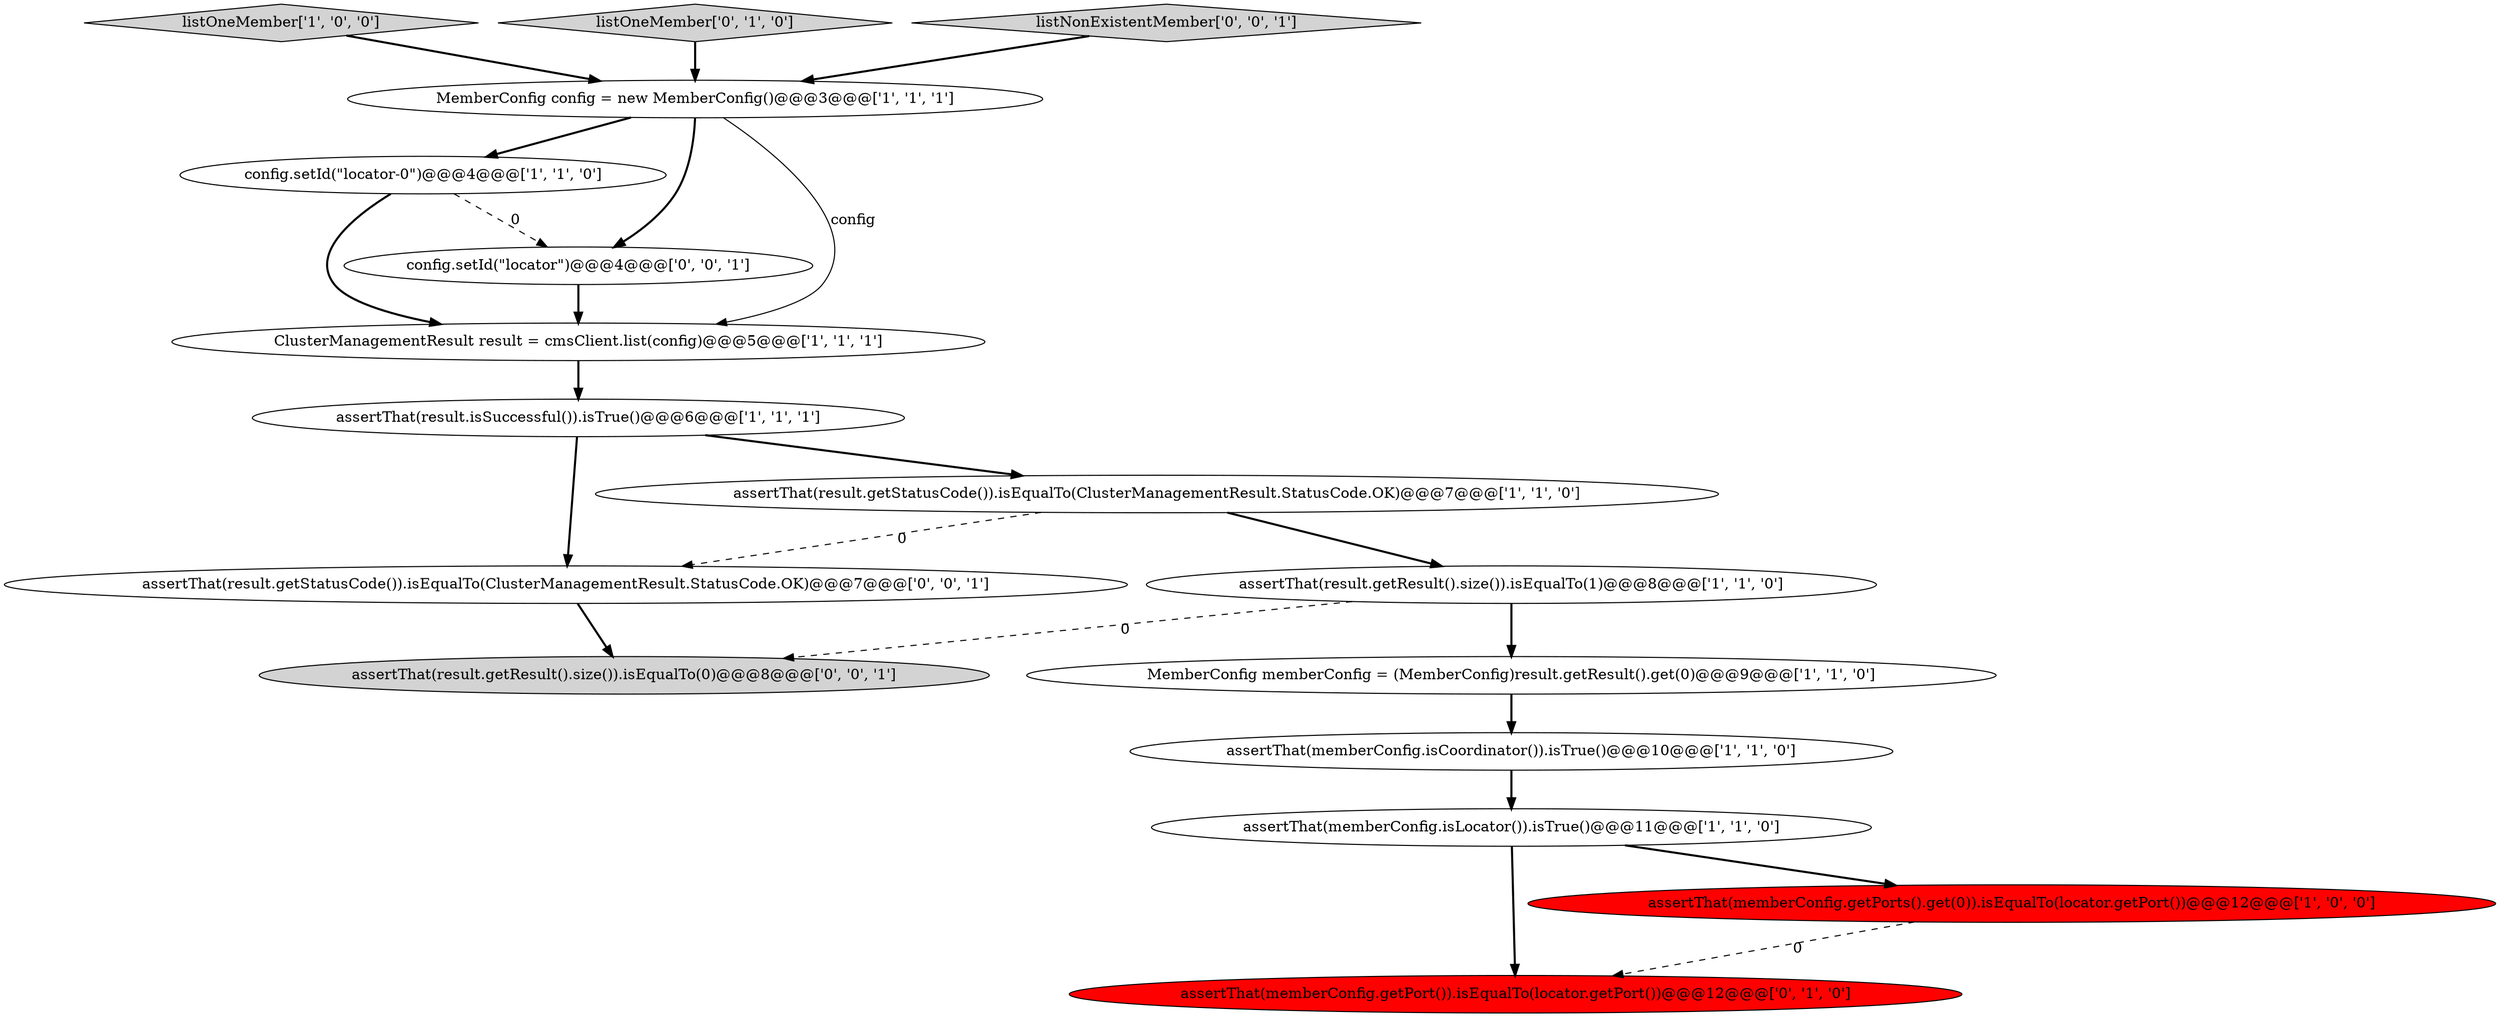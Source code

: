 digraph {
14 [style = filled, label = "assertThat(result.getStatusCode()).isEqualTo(ClusterManagementResult.StatusCode.OK)@@@7@@@['0', '0', '1']", fillcolor = white, shape = ellipse image = "AAA0AAABBB3BBB"];
6 [style = filled, label = "assertThat(result.getResult().size()).isEqualTo(1)@@@8@@@['1', '1', '0']", fillcolor = white, shape = ellipse image = "AAA0AAABBB1BBB"];
12 [style = filled, label = "assertThat(memberConfig.getPort()).isEqualTo(locator.getPort())@@@12@@@['0', '1', '0']", fillcolor = red, shape = ellipse image = "AAA1AAABBB2BBB"];
7 [style = filled, label = "config.setId(\"locator-0\")@@@4@@@['1', '1', '0']", fillcolor = white, shape = ellipse image = "AAA0AAABBB1BBB"];
16 [style = filled, label = "config.setId(\"locator\")@@@4@@@['0', '0', '1']", fillcolor = white, shape = ellipse image = "AAA0AAABBB3BBB"];
2 [style = filled, label = "MemberConfig config = new MemberConfig()@@@3@@@['1', '1', '1']", fillcolor = white, shape = ellipse image = "AAA0AAABBB1BBB"];
4 [style = filled, label = "assertThat(memberConfig.getPorts().get(0)).isEqualTo(locator.getPort())@@@12@@@['1', '0', '0']", fillcolor = red, shape = ellipse image = "AAA1AAABBB1BBB"];
0 [style = filled, label = "assertThat(memberConfig.isCoordinator()).isTrue()@@@10@@@['1', '1', '0']", fillcolor = white, shape = ellipse image = "AAA0AAABBB1BBB"];
3 [style = filled, label = "assertThat(result.getStatusCode()).isEqualTo(ClusterManagementResult.StatusCode.OK)@@@7@@@['1', '1', '0']", fillcolor = white, shape = ellipse image = "AAA0AAABBB1BBB"];
5 [style = filled, label = "listOneMember['1', '0', '0']", fillcolor = lightgray, shape = diamond image = "AAA0AAABBB1BBB"];
10 [style = filled, label = "MemberConfig memberConfig = (MemberConfig)result.getResult().get(0)@@@9@@@['1', '1', '0']", fillcolor = white, shape = ellipse image = "AAA0AAABBB1BBB"];
1 [style = filled, label = "assertThat(result.isSuccessful()).isTrue()@@@6@@@['1', '1', '1']", fillcolor = white, shape = ellipse image = "AAA0AAABBB1BBB"];
8 [style = filled, label = "assertThat(memberConfig.isLocator()).isTrue()@@@11@@@['1', '1', '0']", fillcolor = white, shape = ellipse image = "AAA0AAABBB1BBB"];
9 [style = filled, label = "ClusterManagementResult result = cmsClient.list(config)@@@5@@@['1', '1', '1']", fillcolor = white, shape = ellipse image = "AAA0AAABBB1BBB"];
11 [style = filled, label = "listOneMember['0', '1', '0']", fillcolor = lightgray, shape = diamond image = "AAA0AAABBB2BBB"];
15 [style = filled, label = "listNonExistentMember['0', '0', '1']", fillcolor = lightgray, shape = diamond image = "AAA0AAABBB3BBB"];
13 [style = filled, label = "assertThat(result.getResult().size()).isEqualTo(0)@@@8@@@['0', '0', '1']", fillcolor = lightgray, shape = ellipse image = "AAA0AAABBB3BBB"];
15->2 [style = bold, label=""];
2->9 [style = solid, label="config"];
7->16 [style = dashed, label="0"];
1->3 [style = bold, label=""];
3->6 [style = bold, label=""];
11->2 [style = bold, label=""];
4->12 [style = dashed, label="0"];
7->9 [style = bold, label=""];
5->2 [style = bold, label=""];
6->13 [style = dashed, label="0"];
6->10 [style = bold, label=""];
10->0 [style = bold, label=""];
0->8 [style = bold, label=""];
8->12 [style = bold, label=""];
1->14 [style = bold, label=""];
2->7 [style = bold, label=""];
8->4 [style = bold, label=""];
14->13 [style = bold, label=""];
9->1 [style = bold, label=""];
3->14 [style = dashed, label="0"];
16->9 [style = bold, label=""];
2->16 [style = bold, label=""];
}
